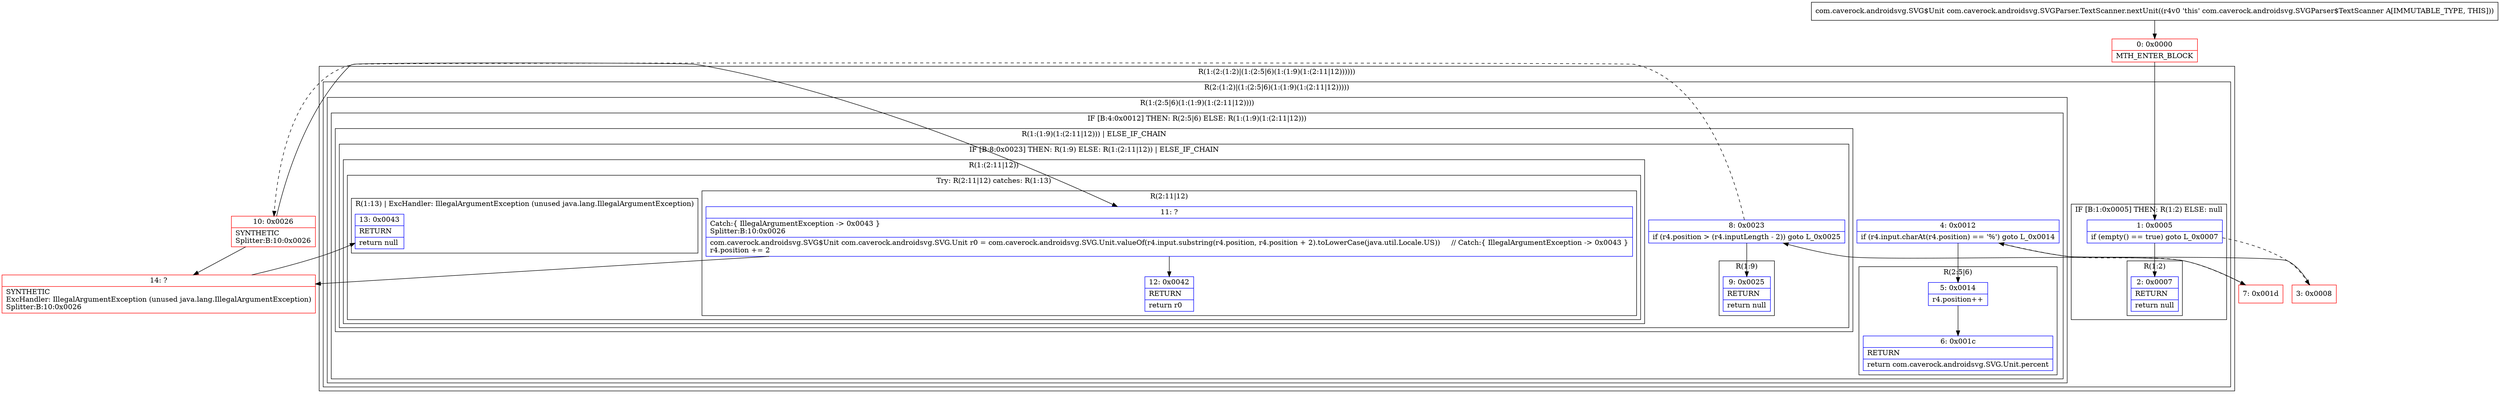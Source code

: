digraph "CFG forcom.caverock.androidsvg.SVGParser.TextScanner.nextUnit()Lcom\/caverock\/androidsvg\/SVG$Unit;" {
subgraph cluster_Region_1266129479 {
label = "R(1:(2:(1:2)|(1:(2:5|6)(1:(1:9)(1:(2:11|12))))))";
node [shape=record,color=blue];
subgraph cluster_Region_496503757 {
label = "R(2:(1:2)|(1:(2:5|6)(1:(1:9)(1:(2:11|12)))))";
node [shape=record,color=blue];
subgraph cluster_IfRegion_1042379189 {
label = "IF [B:1:0x0005] THEN: R(1:2) ELSE: null";
node [shape=record,color=blue];
Node_1 [shape=record,label="{1\:\ 0x0005|if (empty() == true) goto L_0x0007\l}"];
subgraph cluster_Region_925844796 {
label = "R(1:2)";
node [shape=record,color=blue];
Node_2 [shape=record,label="{2\:\ 0x0007|RETURN\l|return null\l}"];
}
}
subgraph cluster_Region_1090343996 {
label = "R(1:(2:5|6)(1:(1:9)(1:(2:11|12))))";
node [shape=record,color=blue];
subgraph cluster_IfRegion_493283725 {
label = "IF [B:4:0x0012] THEN: R(2:5|6) ELSE: R(1:(1:9)(1:(2:11|12)))";
node [shape=record,color=blue];
Node_4 [shape=record,label="{4\:\ 0x0012|if (r4.input.charAt(r4.position) == '%') goto L_0x0014\l}"];
subgraph cluster_Region_679448397 {
label = "R(2:5|6)";
node [shape=record,color=blue];
Node_5 [shape=record,label="{5\:\ 0x0014|r4.position++\l}"];
Node_6 [shape=record,label="{6\:\ 0x001c|RETURN\l|return com.caverock.androidsvg.SVG.Unit.percent\l}"];
}
subgraph cluster_Region_1706306011 {
label = "R(1:(1:9)(1:(2:11|12))) | ELSE_IF_CHAIN\l";
node [shape=record,color=blue];
subgraph cluster_IfRegion_1338170853 {
label = "IF [B:8:0x0023] THEN: R(1:9) ELSE: R(1:(2:11|12)) | ELSE_IF_CHAIN\l";
node [shape=record,color=blue];
Node_8 [shape=record,label="{8\:\ 0x0023|if (r4.position \> (r4.inputLength \- 2)) goto L_0x0025\l}"];
subgraph cluster_Region_1698852625 {
label = "R(1:9)";
node [shape=record,color=blue];
Node_9 [shape=record,label="{9\:\ 0x0025|RETURN\l|return null\l}"];
}
subgraph cluster_Region_831750419 {
label = "R(1:(2:11|12))";
node [shape=record,color=blue];
subgraph cluster_TryCatchRegion_1965923339 {
label = "Try: R(2:11|12) catches: R(1:13)";
node [shape=record,color=blue];
subgraph cluster_Region_1677987232 {
label = "R(2:11|12)";
node [shape=record,color=blue];
Node_11 [shape=record,label="{11\:\ ?|Catch:\{ IllegalArgumentException \-\> 0x0043 \}\lSplitter:B:10:0x0026\l|com.caverock.androidsvg.SVG$Unit com.caverock.androidsvg.SVG.Unit r0 = com.caverock.androidsvg.SVG.Unit.valueOf(r4.input.substring(r4.position, r4.position + 2).toLowerCase(java.util.Locale.US))     \/\/ Catch:\{ IllegalArgumentException \-\> 0x0043 \}\lr4.position += 2\l}"];
Node_12 [shape=record,label="{12\:\ 0x0042|RETURN\l|return r0\l}"];
}
subgraph cluster_Region_752442046 {
label = "R(1:13) | ExcHandler: IllegalArgumentException (unused java.lang.IllegalArgumentException)\l";
node [shape=record,color=blue];
Node_13 [shape=record,label="{13\:\ 0x0043|RETURN\l|return null\l}"];
}
}
}
}
}
}
}
}
}
subgraph cluster_Region_752442046 {
label = "R(1:13) | ExcHandler: IllegalArgumentException (unused java.lang.IllegalArgumentException)\l";
node [shape=record,color=blue];
Node_13 [shape=record,label="{13\:\ 0x0043|RETURN\l|return null\l}"];
}
Node_0 [shape=record,color=red,label="{0\:\ 0x0000|MTH_ENTER_BLOCK\l}"];
Node_3 [shape=record,color=red,label="{3\:\ 0x0008}"];
Node_7 [shape=record,color=red,label="{7\:\ 0x001d}"];
Node_10 [shape=record,color=red,label="{10\:\ 0x0026|SYNTHETIC\lSplitter:B:10:0x0026\l}"];
Node_14 [shape=record,color=red,label="{14\:\ ?|SYNTHETIC\lExcHandler: IllegalArgumentException (unused java.lang.IllegalArgumentException)\lSplitter:B:10:0x0026\l}"];
MethodNode[shape=record,label="{com.caverock.androidsvg.SVG$Unit com.caverock.androidsvg.SVGParser.TextScanner.nextUnit((r4v0 'this' com.caverock.androidsvg.SVGParser$TextScanner A[IMMUTABLE_TYPE, THIS])) }"];
MethodNode -> Node_0;
Node_1 -> Node_2;
Node_1 -> Node_3[style=dashed];
Node_4 -> Node_5;
Node_4 -> Node_7[style=dashed];
Node_5 -> Node_6;
Node_8 -> Node_9;
Node_8 -> Node_10[style=dashed];
Node_11 -> Node_12;
Node_11 -> Node_14;
Node_0 -> Node_1;
Node_3 -> Node_4;
Node_7 -> Node_8;
Node_10 -> Node_11;
Node_10 -> Node_14;
Node_14 -> Node_13;
}

